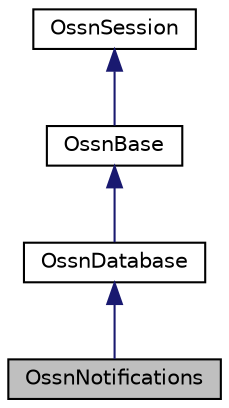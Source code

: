 digraph "OssnNotifications"
{
  edge [fontname="Helvetica",fontsize="10",labelfontname="Helvetica",labelfontsize="10"];
  node [fontname="Helvetica",fontsize="10",shape=record];
  Node1 [label="OssnNotifications",height=0.2,width=0.4,color="black", fillcolor="grey75", style="filled", fontcolor="black"];
  Node2 -> Node1 [dir="back",color="midnightblue",fontsize="10",style="solid",fontname="Helvetica"];
  Node2 [label="OssnDatabase",height=0.2,width=0.4,color="black", fillcolor="white", style="filled",URL="$class_ossn_database.html"];
  Node3 -> Node2 [dir="back",color="midnightblue",fontsize="10",style="solid",fontname="Helvetica"];
  Node3 [label="OssnBase",height=0.2,width=0.4,color="black", fillcolor="white", style="filled",URL="$class_ossn_base.html"];
  Node4 -> Node3 [dir="back",color="midnightblue",fontsize="10",style="solid",fontname="Helvetica"];
  Node4 [label="OssnSession",height=0.2,width=0.4,color="black", fillcolor="white", style="filled",URL="$class_ossn_session.html"];
}
